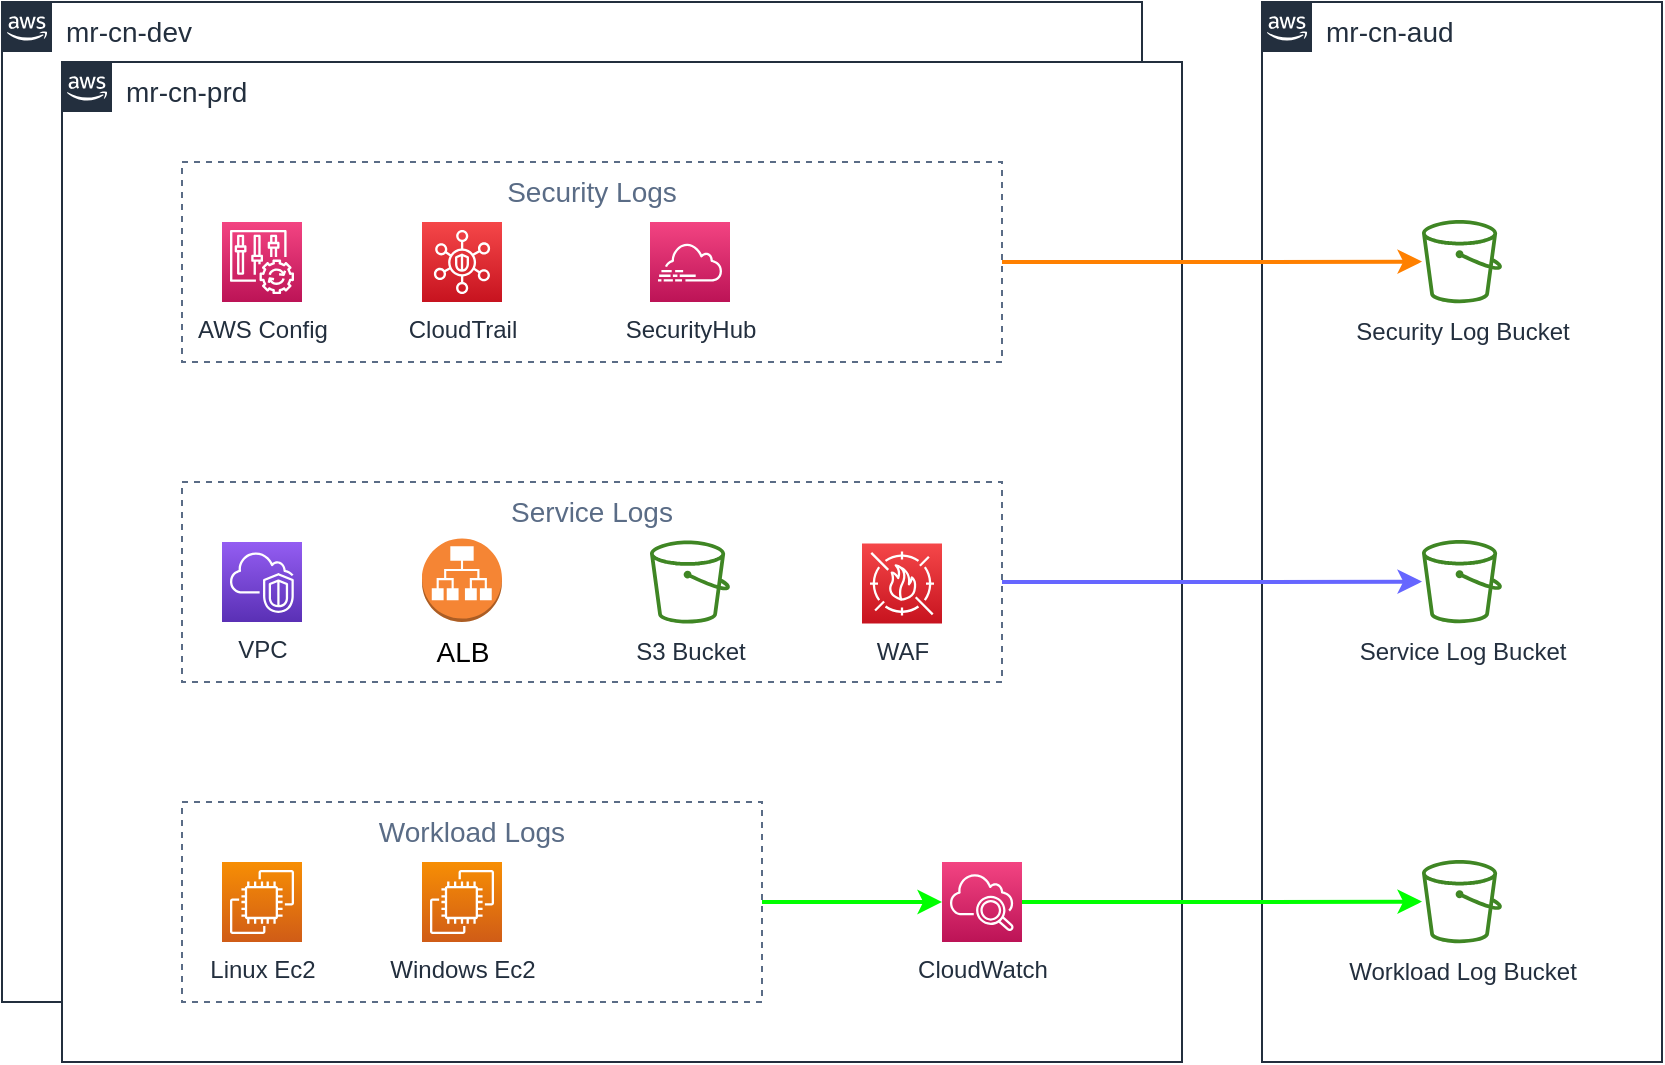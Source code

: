 <mxfile version="17.1.3" type="github">
  <diagram id="IbdxQP7N62GTa9A2ba-o" name="Page-1">
    <mxGraphModel dx="946" dy="2274" grid="1" gridSize="10" guides="1" tooltips="1" connect="1" arrows="1" fold="1" page="1" pageScale="1" pageWidth="827" pageHeight="1169" math="0" shadow="0">
      <root>
        <mxCell id="0" />
        <mxCell id="1" parent="0" />
        <mxCell id="-H5xChGqhq3antA-8vcB-45" value="&lt;font style=&quot;font-size: 14px&quot;&gt;mr-cn-dev&lt;/font&gt;" style="points=[[0,0],[0.25,0],[0.5,0],[0.75,0],[1,0],[1,0.25],[1,0.5],[1,0.75],[1,1],[0.75,1],[0.5,1],[0.25,1],[0,1],[0,0.75],[0,0.5],[0,0.25]];outlineConnect=0;gradientColor=none;html=1;whiteSpace=wrap;fontSize=12;fontStyle=0;container=1;pointerEvents=0;collapsible=0;recursiveResize=0;shape=mxgraph.aws4.group;grIcon=mxgraph.aws4.group_aws_cloud_alt;strokeColor=#232F3E;fillColor=default;verticalAlign=top;align=left;spacingLeft=30;fontColor=#232F3E;dashed=0;" parent="1" vertex="1">
          <mxGeometry x="50" y="290" width="570" height="500" as="geometry" />
        </mxCell>
        <mxCell id="-H5xChGqhq3antA-8vcB-1" value="&lt;font style=&quot;font-size: 14px&quot;&gt;mr-cn-prd&lt;/font&gt;" style="points=[[0,0],[0.25,0],[0.5,0],[0.75,0],[1,0],[1,0.25],[1,0.5],[1,0.75],[1,1],[0.75,1],[0.5,1],[0.25,1],[0,1],[0,0.75],[0,0.5],[0,0.25]];outlineConnect=0;gradientColor=none;html=1;whiteSpace=wrap;fontSize=12;fontStyle=0;container=1;pointerEvents=0;collapsible=0;recursiveResize=0;shape=mxgraph.aws4.group;grIcon=mxgraph.aws4.group_aws_cloud_alt;strokeColor=#232F3E;fillColor=default;verticalAlign=top;align=left;spacingLeft=30;fontColor=#232F3E;dashed=0;" parent="1" vertex="1">
          <mxGeometry x="80" y="320" width="560" height="500" as="geometry" />
        </mxCell>
        <mxCell id="-H5xChGqhq3antA-8vcB-12" value="Security Logs" style="fillColor=none;strokeColor=#5A6C86;dashed=1;verticalAlign=top;fontStyle=0;fontColor=#5A6C86;fontSize=14;" parent="-H5xChGqhq3antA-8vcB-1" vertex="1">
          <mxGeometry x="60" y="50" width="410" height="100" as="geometry" />
        </mxCell>
        <mxCell id="-H5xChGqhq3antA-8vcB-14" value="Workload Logs" style="fillColor=none;strokeColor=#5A6C86;dashed=1;verticalAlign=top;fontStyle=0;fontColor=#5A6C86;fontSize=14;" parent="-H5xChGqhq3antA-8vcB-1" vertex="1">
          <mxGeometry x="60" y="370" width="290" height="100" as="geometry" />
        </mxCell>
        <mxCell id="-H5xChGqhq3antA-8vcB-13" value="Service Logs" style="fillColor=none;strokeColor=#5A6C86;dashed=1;verticalAlign=top;fontStyle=0;fontColor=#5A6C86;fontSize=14;" parent="-H5xChGqhq3antA-8vcB-1" vertex="1">
          <mxGeometry x="60" y="210" width="410" height="100" as="geometry" />
        </mxCell>
        <mxCell id="-H5xChGqhq3antA-8vcB-2" value="AWS Config" style="sketch=0;points=[[0,0,0],[0.25,0,0],[0.5,0,0],[0.75,0,0],[1,0,0],[0,1,0],[0.25,1,0],[0.5,1,0],[0.75,1,0],[1,1,0],[0,0.25,0],[0,0.5,0],[0,0.75,0],[1,0.25,0],[1,0.5,0],[1,0.75,0]];points=[[0,0,0],[0.25,0,0],[0.5,0,0],[0.75,0,0],[1,0,0],[0,1,0],[0.25,1,0],[0.5,1,0],[0.75,1,0],[1,1,0],[0,0.25,0],[0,0.5,0],[0,0.75,0],[1,0.25,0],[1,0.5,0],[1,0.75,0]];outlineConnect=0;fontColor=#232F3E;gradientColor=#F34482;gradientDirection=north;fillColor=#BC1356;strokeColor=#ffffff;dashed=0;verticalLabelPosition=bottom;verticalAlign=top;align=center;html=1;fontSize=12;fontStyle=0;aspect=fixed;shape=mxgraph.aws4.resourceIcon;resIcon=mxgraph.aws4.config;" parent="-H5xChGqhq3antA-8vcB-1" vertex="1">
          <mxGeometry x="80" y="80" width="40" height="40" as="geometry" />
        </mxCell>
        <mxCell id="-H5xChGqhq3antA-8vcB-3" value="CloudTrail" style="sketch=0;points=[[0,0,0],[0.25,0,0],[0.5,0,0],[0.75,0,0],[1,0,0],[0,1,0],[0.25,1,0],[0.5,1,0],[0.75,1,0],[1,1,0],[0,0.25,0],[0,0.5,0],[0,0.75,0],[1,0.25,0],[1,0.5,0],[1,0.75,0]];outlineConnect=0;fontColor=#232F3E;gradientColor=#F54749;gradientDirection=north;fillColor=#C7131F;strokeColor=#ffffff;dashed=0;verticalLabelPosition=bottom;verticalAlign=top;align=center;html=1;fontSize=12;fontStyle=0;aspect=fixed;shape=mxgraph.aws4.resourceIcon;resIcon=mxgraph.aws4.security_hub;" parent="-H5xChGqhq3antA-8vcB-1" vertex="1">
          <mxGeometry x="180" y="80" width="40" height="40" as="geometry" />
        </mxCell>
        <mxCell id="-H5xChGqhq3antA-8vcB-4" value="SecurityHub" style="sketch=0;points=[[0,0,0],[0.25,0,0],[0.5,0,0],[0.75,0,0],[1,0,0],[0,1,0],[0.25,1,0],[0.5,1,0],[0.75,1,0],[1,1,0],[0,0.25,0],[0,0.5,0],[0,0.75,0],[1,0.25,0],[1,0.5,0],[1,0.75,0]];points=[[0,0,0],[0.25,0,0],[0.5,0,0],[0.75,0,0],[1,0,0],[0,1,0],[0.25,1,0],[0.5,1,0],[0.75,1,0],[1,1,0],[0,0.25,0],[0,0.5,0],[0,0.75,0],[1,0.25,0],[1,0.5,0],[1,0.75,0]];outlineConnect=0;fontColor=#232F3E;gradientColor=#F34482;gradientDirection=north;fillColor=#BC1356;strokeColor=#ffffff;dashed=0;verticalLabelPosition=bottom;verticalAlign=top;align=center;html=1;fontSize=12;fontStyle=0;aspect=fixed;shape=mxgraph.aws4.resourceIcon;resIcon=mxgraph.aws4.cloudtrail;" parent="-H5xChGqhq3antA-8vcB-1" vertex="1">
          <mxGeometry x="294" y="80" width="40" height="40" as="geometry" />
        </mxCell>
        <mxCell id="-H5xChGqhq3antA-8vcB-5" value="VPC" style="sketch=0;points=[[0,0,0],[0.25,0,0],[0.5,0,0],[0.75,0,0],[1,0,0],[0,1,0],[0.25,1,0],[0.5,1,0],[0.75,1,0],[1,1,0],[0,0.25,0],[0,0.5,0],[0,0.75,0],[1,0.25,0],[1,0.5,0],[1,0.75,0]];outlineConnect=0;fontColor=#232F3E;gradientColor=#945DF2;gradientDirection=north;fillColor=#5A30B5;strokeColor=#ffffff;dashed=0;verticalLabelPosition=bottom;verticalAlign=top;align=center;html=1;fontSize=12;fontStyle=0;aspect=fixed;shape=mxgraph.aws4.resourceIcon;resIcon=mxgraph.aws4.vpc;" parent="-H5xChGqhq3antA-8vcB-1" vertex="1">
          <mxGeometry x="80" y="240" width="40" height="40" as="geometry" />
        </mxCell>
        <mxCell id="-H5xChGqhq3antA-8vcB-7" value="ALB" style="outlineConnect=0;dashed=0;verticalLabelPosition=bottom;verticalAlign=top;align=center;html=1;shape=mxgraph.aws3.application_load_balancer;fillColor=#F58534;gradientColor=none;fontSize=14;aspect=fixed;" parent="-H5xChGqhq3antA-8vcB-1" vertex="1">
          <mxGeometry x="180" y="238.26" width="40" height="41.74" as="geometry" />
        </mxCell>
        <mxCell id="-H5xChGqhq3antA-8vcB-8" value="S3 Bucket" style="sketch=0;outlineConnect=0;fontColor=#232F3E;gradientColor=none;fillColor=#3F8624;strokeColor=none;dashed=0;verticalLabelPosition=bottom;verticalAlign=top;align=center;html=1;fontSize=12;fontStyle=0;aspect=fixed;pointerEvents=1;shape=mxgraph.aws4.bucket;" parent="-H5xChGqhq3antA-8vcB-1" vertex="1">
          <mxGeometry x="294" y="239.2" width="40" height="41.6" as="geometry" />
        </mxCell>
        <mxCell id="-H5xChGqhq3antA-8vcB-9" value="Linux Ec2" style="sketch=0;points=[[0,0,0],[0.25,0,0],[0.5,0,0],[0.75,0,0],[1,0,0],[0,1,0],[0.25,1,0],[0.5,1,0],[0.75,1,0],[1,1,0],[0,0.25,0],[0,0.5,0],[0,0.75,0],[1,0.25,0],[1,0.5,0],[1,0.75,0]];outlineConnect=0;fontColor=#232F3E;gradientColor=#F78E04;gradientDirection=north;fillColor=#D05C17;strokeColor=#ffffff;dashed=0;verticalLabelPosition=bottom;verticalAlign=top;align=center;html=1;fontSize=12;fontStyle=0;aspect=fixed;shape=mxgraph.aws4.resourceIcon;resIcon=mxgraph.aws4.ec2;" parent="-H5xChGqhq3antA-8vcB-1" vertex="1">
          <mxGeometry x="80" y="400" width="40" height="40" as="geometry" />
        </mxCell>
        <mxCell id="-H5xChGqhq3antA-8vcB-11" value="Windows Ec2" style="sketch=0;points=[[0,0,0],[0.25,0,0],[0.5,0,0],[0.75,0,0],[1,0,0],[0,1,0],[0.25,1,0],[0.5,1,0],[0.75,1,0],[1,1,0],[0,0.25,0],[0,0.5,0],[0,0.75,0],[1,0.25,0],[1,0.5,0],[1,0.75,0]];outlineConnect=0;fontColor=#232F3E;gradientColor=#F78E04;gradientDirection=north;fillColor=#D05C17;strokeColor=#ffffff;dashed=0;verticalLabelPosition=bottom;verticalAlign=top;align=center;html=1;fontSize=12;fontStyle=0;aspect=fixed;shape=mxgraph.aws4.resourceIcon;resIcon=mxgraph.aws4.ec2;" parent="-H5xChGqhq3antA-8vcB-1" vertex="1">
          <mxGeometry x="180" y="400" width="40" height="40" as="geometry" />
        </mxCell>
        <mxCell id="kgLmQXb5ioAwU-ej5Y2Y-1" value="WAF" style="sketch=0;points=[[0,0,0],[0.25,0,0],[0.5,0,0],[0.75,0,0],[1,0,0],[0,1,0],[0.25,1,0],[0.5,1,0],[0.75,1,0],[1,1,0],[0,0.25,0],[0,0.5,0],[0,0.75,0],[1,0.25,0],[1,0.5,0],[1,0.75,0]];outlineConnect=0;fontColor=#232F3E;gradientColor=#F54749;gradientDirection=north;fillColor=#C7131F;strokeColor=#ffffff;dashed=0;verticalLabelPosition=bottom;verticalAlign=top;align=center;html=1;fontSize=12;fontStyle=0;aspect=fixed;shape=mxgraph.aws4.resourceIcon;resIcon=mxgraph.aws4.waf;" vertex="1" parent="-H5xChGqhq3antA-8vcB-1">
          <mxGeometry x="400" y="240.8" width="40" height="40" as="geometry" />
        </mxCell>
        <mxCell id="kgLmQXb5ioAwU-ej5Y2Y-2" value="CloudWatch" style="sketch=0;points=[[0,0,0],[0.25,0,0],[0.5,0,0],[0.75,0,0],[1,0,0],[0,1,0],[0.25,1,0],[0.5,1,0],[0.75,1,0],[1,1,0],[0,0.25,0],[0,0.5,0],[0,0.75,0],[1,0.25,0],[1,0.5,0],[1,0.75,0]];points=[[0,0,0],[0.25,0,0],[0.5,0,0],[0.75,0,0],[1,0,0],[0,1,0],[0.25,1,0],[0.5,1,0],[0.75,1,0],[1,1,0],[0,0.25,0],[0,0.5,0],[0,0.75,0],[1,0.25,0],[1,0.5,0],[1,0.75,0]];outlineConnect=0;fontColor=#232F3E;gradientColor=#F34482;gradientDirection=north;fillColor=#BC1356;strokeColor=#ffffff;dashed=0;verticalLabelPosition=bottom;verticalAlign=top;align=center;html=1;fontSize=12;fontStyle=0;aspect=fixed;shape=mxgraph.aws4.resourceIcon;resIcon=mxgraph.aws4.cloudwatch_2;" vertex="1" parent="-H5xChGqhq3antA-8vcB-1">
          <mxGeometry x="440" y="400" width="40" height="40" as="geometry" />
        </mxCell>
        <mxCell id="-H5xChGqhq3antA-8vcB-44" style="edgeStyle=orthogonalEdgeStyle;rounded=1;orthogonalLoop=1;jettySize=auto;html=1;fontSize=14;strokeColor=#00FF00;strokeWidth=2;entryX=0;entryY=0.5;entryDx=0;entryDy=0;entryPerimeter=0;" parent="-H5xChGqhq3antA-8vcB-1" source="-H5xChGqhq3antA-8vcB-14" target="kgLmQXb5ioAwU-ej5Y2Y-2" edge="1">
          <mxGeometry relative="1" as="geometry" />
        </mxCell>
        <mxCell id="-H5xChGqhq3antA-8vcB-27" value="&lt;font style=&quot;font-size: 14px&quot;&gt;mr-cn-aud&lt;/font&gt;" style="points=[[0,0],[0.25,0],[0.5,0],[0.75,0],[1,0],[1,0.25],[1,0.5],[1,0.75],[1,1],[0.75,1],[0.5,1],[0.25,1],[0,1],[0,0.75],[0,0.5],[0,0.25]];outlineConnect=0;gradientColor=none;html=1;whiteSpace=wrap;fontSize=12;fontStyle=0;container=1;pointerEvents=0;collapsible=0;recursiveResize=0;shape=mxgraph.aws4.group;grIcon=mxgraph.aws4.group_aws_cloud_alt;strokeColor=#232F3E;fillColor=default;verticalAlign=top;align=left;spacingLeft=30;fontColor=#232F3E;dashed=0;" parent="1" vertex="1">
          <mxGeometry x="680" y="290" width="200" height="530" as="geometry" />
        </mxCell>
        <mxCell id="-H5xChGqhq3antA-8vcB-39" value="Security Log Bucket" style="sketch=0;outlineConnect=0;fontColor=#232F3E;gradientColor=none;fillColor=#3F8624;strokeColor=none;dashed=0;verticalLabelPosition=bottom;verticalAlign=top;align=center;html=1;fontSize=12;fontStyle=0;aspect=fixed;pointerEvents=1;shape=mxgraph.aws4.bucket;" parent="-H5xChGqhq3antA-8vcB-27" vertex="1">
          <mxGeometry x="80" y="109" width="40" height="41.6" as="geometry" />
        </mxCell>
        <mxCell id="-H5xChGqhq3antA-8vcB-40" value="Service Log Bucket" style="sketch=0;outlineConnect=0;fontColor=#232F3E;gradientColor=none;fillColor=#3F8624;strokeColor=none;dashed=0;verticalLabelPosition=bottom;verticalAlign=top;align=center;html=1;fontSize=12;fontStyle=0;aspect=fixed;pointerEvents=1;shape=mxgraph.aws4.bucket;" parent="-H5xChGqhq3antA-8vcB-27" vertex="1">
          <mxGeometry x="80" y="269" width="40" height="41.6" as="geometry" />
        </mxCell>
        <mxCell id="-H5xChGqhq3antA-8vcB-41" value="Workload Log Bucket" style="sketch=0;outlineConnect=0;fontColor=#232F3E;gradientColor=none;fillColor=#3F8624;strokeColor=none;dashed=0;verticalLabelPosition=bottom;verticalAlign=top;align=center;html=1;fontSize=12;fontStyle=0;aspect=fixed;pointerEvents=1;shape=mxgraph.aws4.bucket;" parent="-H5xChGqhq3antA-8vcB-27" vertex="1">
          <mxGeometry x="80" y="429" width="40" height="41.6" as="geometry" />
        </mxCell>
        <mxCell id="-H5xChGqhq3antA-8vcB-42" style="edgeStyle=orthogonalEdgeStyle;rounded=1;orthogonalLoop=1;jettySize=auto;html=1;fontSize=14;strokeColor=#FF8000;strokeWidth=2;" parent="1" source="-H5xChGqhq3antA-8vcB-12" target="-H5xChGqhq3antA-8vcB-39" edge="1">
          <mxGeometry relative="1" as="geometry" />
        </mxCell>
        <mxCell id="-H5xChGqhq3antA-8vcB-43" style="edgeStyle=orthogonalEdgeStyle;rounded=1;orthogonalLoop=1;jettySize=auto;html=1;fontSize=14;strokeColor=#6666FF;strokeWidth=2;" parent="1" source="-H5xChGqhq3antA-8vcB-13" target="-H5xChGqhq3antA-8vcB-40" edge="1">
          <mxGeometry relative="1" as="geometry" />
        </mxCell>
        <mxCell id="kgLmQXb5ioAwU-ej5Y2Y-3" style="edgeStyle=orthogonalEdgeStyle;rounded=1;orthogonalLoop=1;jettySize=auto;html=1;fontSize=14;strokeColor=#00FF00;strokeWidth=2;" edge="1" parent="1" source="kgLmQXb5ioAwU-ej5Y2Y-2" target="-H5xChGqhq3antA-8vcB-41">
          <mxGeometry relative="1" as="geometry" />
        </mxCell>
      </root>
    </mxGraphModel>
  </diagram>
</mxfile>
